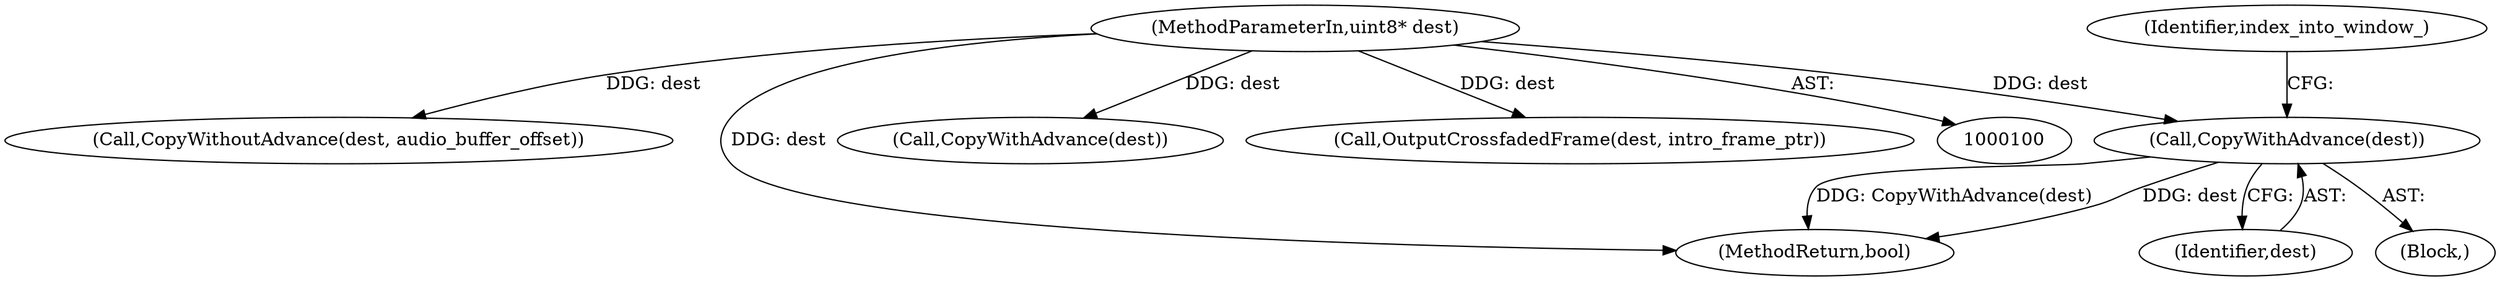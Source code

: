 digraph "0_Chrome_802ecdb9cee0d66fe546bdf24e98150f8f716ad8_1@pointer" {
"1000169" [label="(Call,CopyWithAdvance(dest))"];
"1000101" [label="(MethodParameterIn,uint8* dest)"];
"1000169" [label="(Call,CopyWithAdvance(dest))"];
"1000168" [label="(Block,)"];
"1000219" [label="(Call,CopyWithoutAdvance(dest, audio_buffer_offset))"];
"1000101" [label="(MethodParameterIn,uint8* dest)"];
"1000247" [label="(MethodReturn,bool)"];
"1000195" [label="(Call,CopyWithAdvance(dest))"];
"1000170" [label="(Identifier,dest)"];
"1000239" [label="(Call,OutputCrossfadedFrame(dest, intro_frame_ptr))"];
"1000172" [label="(Identifier,index_into_window_)"];
"1000169" -> "1000168"  [label="AST: "];
"1000169" -> "1000170"  [label="CFG: "];
"1000170" -> "1000169"  [label="AST: "];
"1000172" -> "1000169"  [label="CFG: "];
"1000169" -> "1000247"  [label="DDG: CopyWithAdvance(dest)"];
"1000169" -> "1000247"  [label="DDG: dest"];
"1000101" -> "1000169"  [label="DDG: dest"];
"1000101" -> "1000100"  [label="AST: "];
"1000101" -> "1000247"  [label="DDG: dest"];
"1000101" -> "1000195"  [label="DDG: dest"];
"1000101" -> "1000219"  [label="DDG: dest"];
"1000101" -> "1000239"  [label="DDG: dest"];
}
